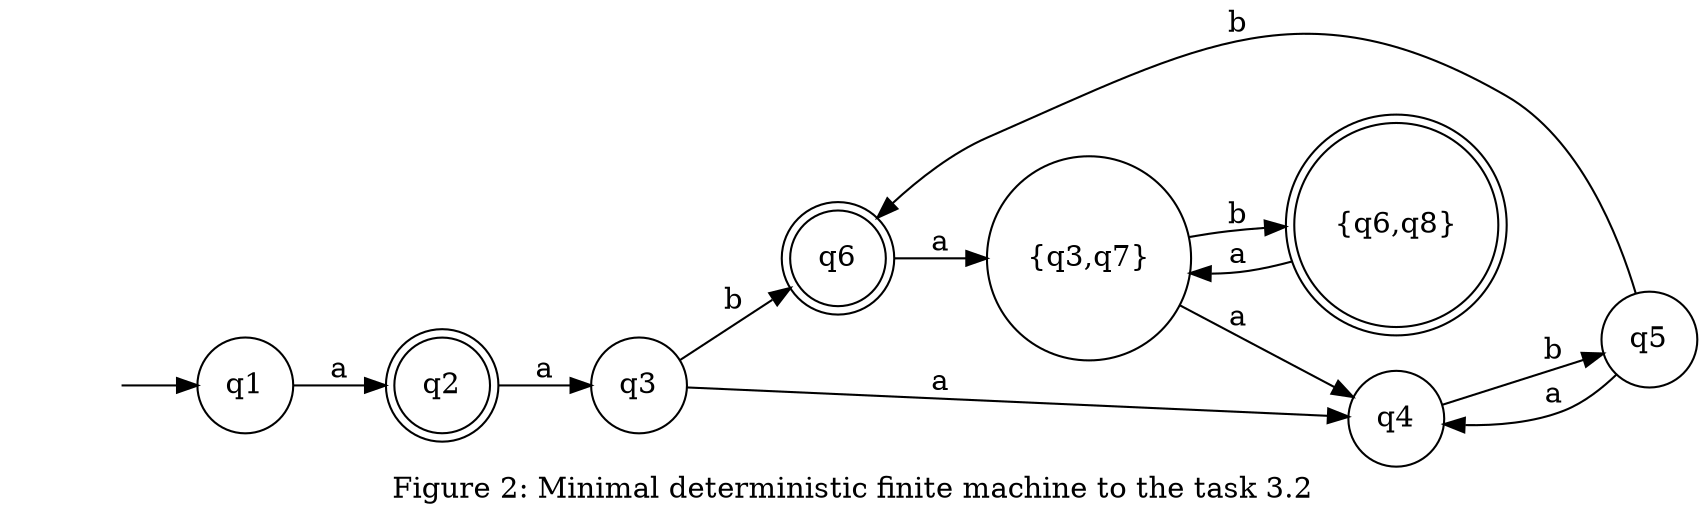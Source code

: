 digraph {
    "" [shape=none]
    node [shape=circle]
    "q2" [shape="doublecircle"]
    "q6" [shape="doublecircle"]
    "{q6,q8}" [shape="doublecircle"]
    "" -> q1
    q1 -> q2[label="a"]
    q2 -> q3[label="a"]
    q3 -> q4[label="a"]
    q3 -> q6[label="b"]
    q4 -> q5[label="b"]
    q6 -> "{q3,q7}"[label="a"]
    q5 -> q4[label="a"]
    q5 -> q6[label="b"]
    "{q3,q7}" -> q4[label="a"]
    "{q3,q7}" -> "{q6,q8}"[label="b"]
    "{q6,q8}" -> "{q3,q7}"[label="a"]
    rankdir = LR
    label = "Figure 2: Minimal deterministic finite machine to the task 3.2"
}